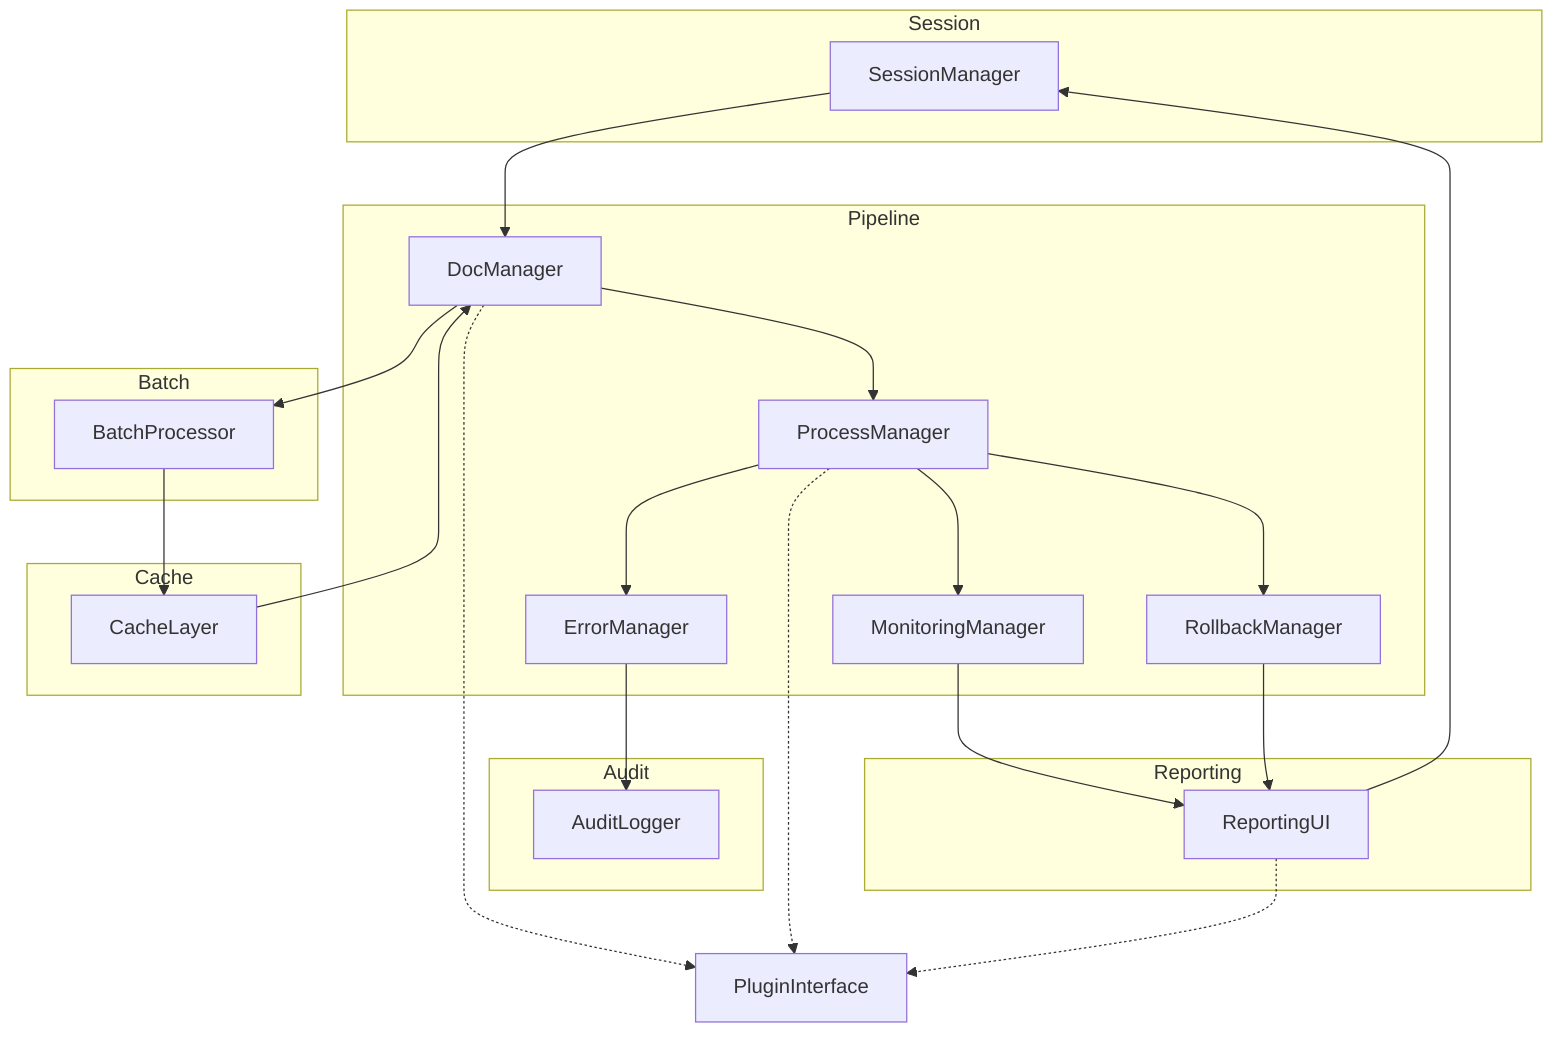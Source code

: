 flowchart TD
    subgraph Session
        S1[SessionManager]
    end
    subgraph Pipeline
        P1[DocManager] --> P2[ProcessManager] --> P3[ErrorManager]
        P2 --> P4[MonitoringManager]
        P2 --> P5[RollbackManager]
    end
    subgraph Batch
        B1[BatchProcessor]
    end
    subgraph Cache
        C1[CacheLayer]
    end
    subgraph Audit
        A1[AuditLogger]
    end
    subgraph Reporting
        R1[ReportingUI]
    end
    S1 --> P1
    P1 --> B1
    B1 --> C1
    P3 --> A1
    P4 --> R1
    P5 --> R1
    C1 --> P1
    R1 --> S1
    %% Points d’extension/plugins
    P1 -.-> E1[PluginInterface]
    P2 -.-> E1
    R1 -.-> E1